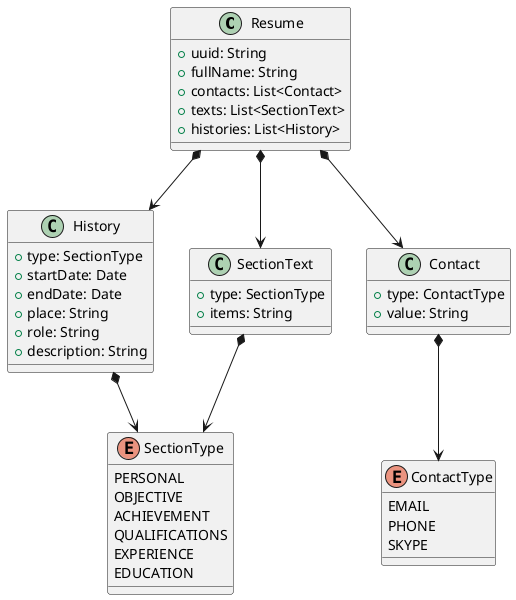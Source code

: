 @startuml

class Resume {
   + uuid: String
   + fullName: String
   + contacts: List<Contact>
   + texts: List<SectionText>
   + histories: List<History>
}

class History {
    + type: SectionType
    + startDate: Date
    + endDate: Date
    + place: String
    + role: String
    + description: String
    }

class SectionText {
        +type: SectionType
        +items: String
        }

 class Contact {
         +type: ContactType
         +value: String
           }

enum ContactType {
    EMAIL
    PHONE
    SKYPE
}

enum SectionType {
    PERSONAL
    OBJECTIVE
    ACHIEVEMENT
    QUALIFICATIONS
    EXPERIENCE
    EDUCATION
    }

Resume *--> SectionText
Resume *--> History
Resume *--> Contact
Contact *--> ContactType
History *--> SectionType
SectionText *--> SectionType

@enduml